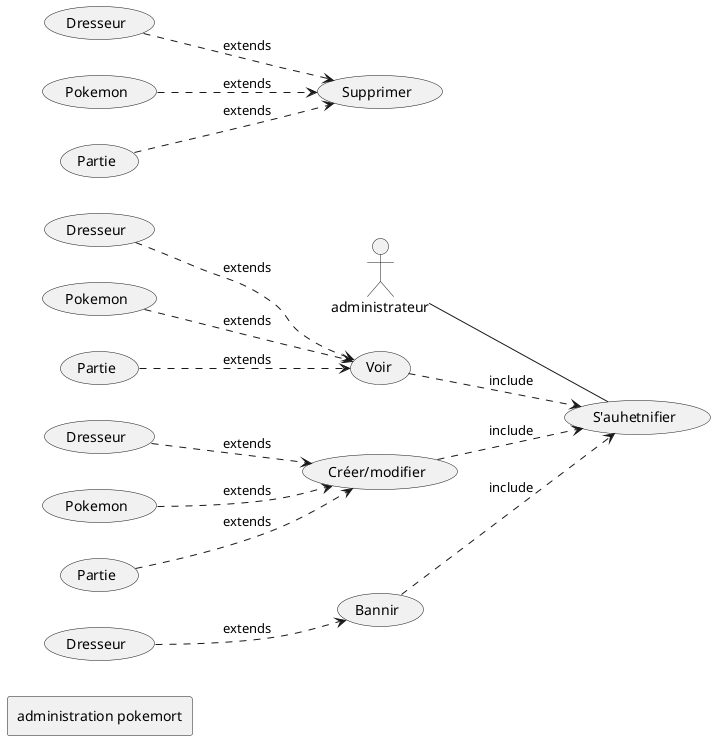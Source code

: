@startuml

left to right direction

actor administrateur

usecase "S'auhetnifier" as AUTH

usecase "Voir" as VIEW
usecase "Créer/modifier" as EDIT
usecase "Supprimer" as DELETE

usecase "Dresseur" as TRAINER
usecase "Pokemon" as POKEMON
usecase "Partie" as ADVENTURE

usecase "Dresseur" as TRAINER2
usecase "Pokemon" as POKEMON2
usecase "Partie" as ADVENTURE2

usecase "Dresseur" as TRAINER3
usecase "Pokemon" as POKEMON3
usecase "Partie" as ADVENTURE3

usecase "Bannir" as BAN
usecase "Dresseur" as TRAINER4

rectangle "administration pokemort" {
    administrateur -- AUTH
    EDIT ..> AUTH : include
    VIEW ..> AUTH : include
    TRAINER ..> EDIT : extends
    POKEMON ..> EDIT : extends
    ADVENTURE ..> EDIT : extends

    TRAINER2 ..> VIEW : extends
    POKEMON2 ..> VIEW : extends
    ADVENTURE2 ..> VIEW : extends

    TRAINER3 ..> DELETE : extends
    POKEMON3 ..> DELETE : extends
    ADVENTURE3 ..> DELETE : extends

    BAN ..> AUTH : include
    TRAINER4 ..> BAN : extends
}

@enduml